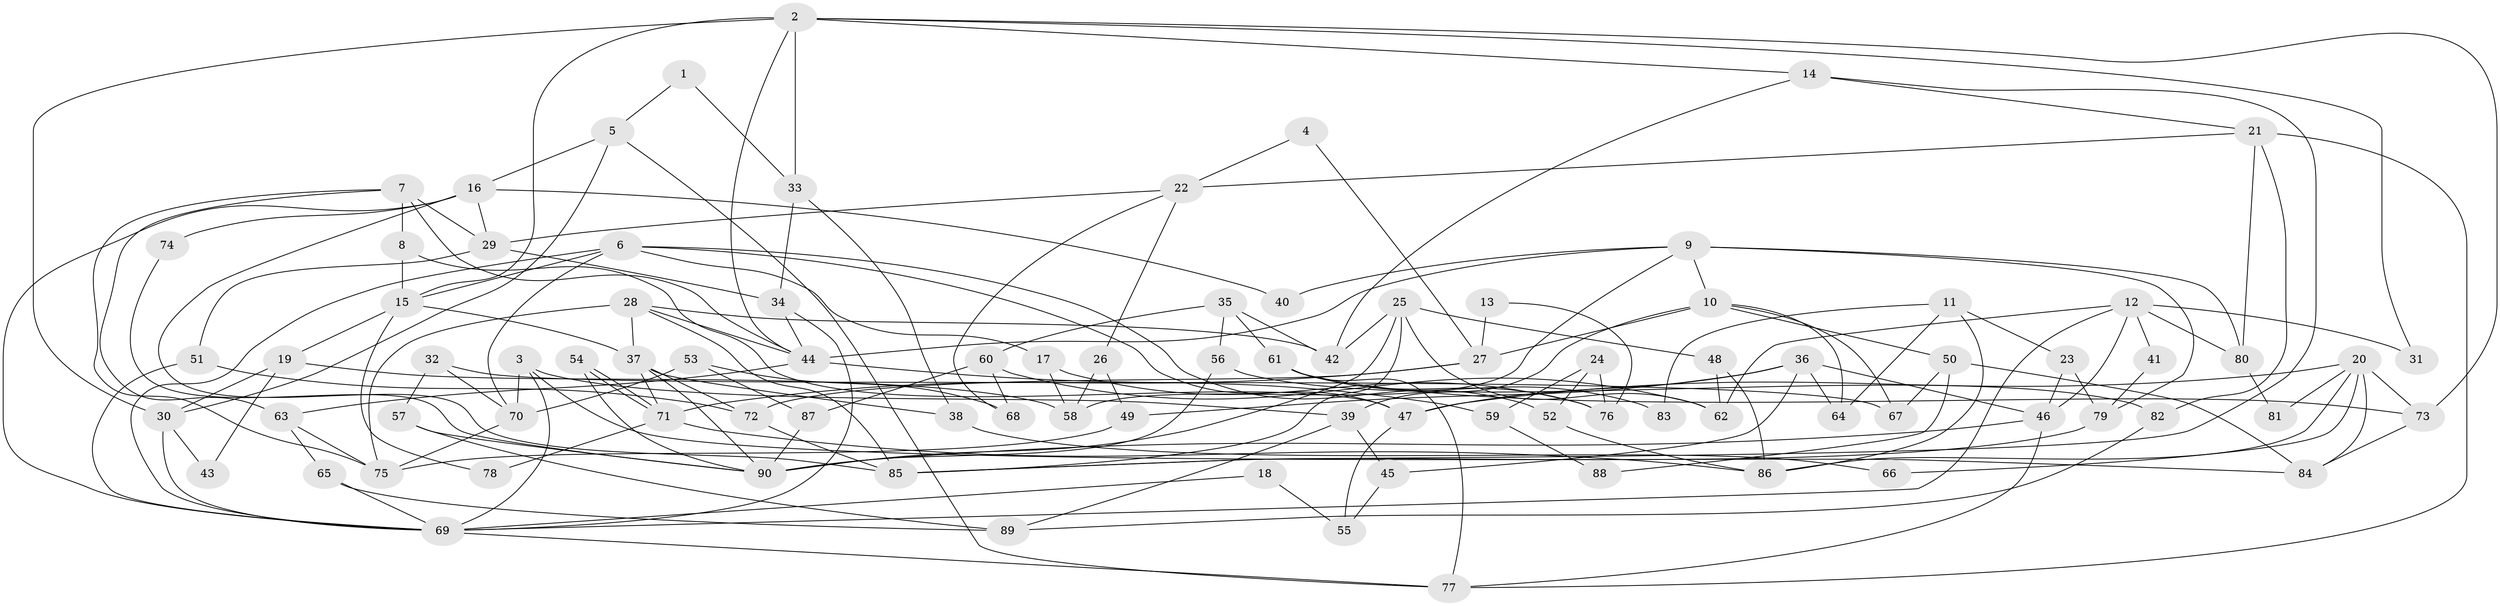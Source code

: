 // Generated by graph-tools (version 1.1) at 2025/50/03/09/25 03:50:08]
// undirected, 90 vertices, 180 edges
graph export_dot {
graph [start="1"]
  node [color=gray90,style=filled];
  1;
  2;
  3;
  4;
  5;
  6;
  7;
  8;
  9;
  10;
  11;
  12;
  13;
  14;
  15;
  16;
  17;
  18;
  19;
  20;
  21;
  22;
  23;
  24;
  25;
  26;
  27;
  28;
  29;
  30;
  31;
  32;
  33;
  34;
  35;
  36;
  37;
  38;
  39;
  40;
  41;
  42;
  43;
  44;
  45;
  46;
  47;
  48;
  49;
  50;
  51;
  52;
  53;
  54;
  55;
  56;
  57;
  58;
  59;
  60;
  61;
  62;
  63;
  64;
  65;
  66;
  67;
  68;
  69;
  70;
  71;
  72;
  73;
  74;
  75;
  76;
  77;
  78;
  79;
  80;
  81;
  82;
  83;
  84;
  85;
  86;
  87;
  88;
  89;
  90;
  1 -- 5;
  1 -- 33;
  2 -- 30;
  2 -- 15;
  2 -- 14;
  2 -- 31;
  2 -- 33;
  2 -- 44;
  2 -- 73;
  3 -- 84;
  3 -- 69;
  3 -- 39;
  3 -- 70;
  4 -- 22;
  4 -- 27;
  5 -- 30;
  5 -- 16;
  5 -- 77;
  6 -- 70;
  6 -- 69;
  6 -- 15;
  6 -- 17;
  6 -- 47;
  6 -- 52;
  7 -- 44;
  7 -- 75;
  7 -- 8;
  7 -- 29;
  7 -- 63;
  8 -- 47;
  8 -- 15;
  9 -- 44;
  9 -- 10;
  9 -- 40;
  9 -- 58;
  9 -- 79;
  9 -- 80;
  10 -- 67;
  10 -- 64;
  10 -- 27;
  10 -- 39;
  10 -- 50;
  11 -- 23;
  11 -- 86;
  11 -- 64;
  11 -- 83;
  12 -- 69;
  12 -- 80;
  12 -- 31;
  12 -- 41;
  12 -- 46;
  12 -- 62;
  13 -- 76;
  13 -- 27;
  14 -- 85;
  14 -- 21;
  14 -- 42;
  15 -- 19;
  15 -- 37;
  15 -- 78;
  16 -- 85;
  16 -- 29;
  16 -- 40;
  16 -- 69;
  16 -- 74;
  17 -- 58;
  17 -- 76;
  18 -- 55;
  18 -- 69;
  19 -- 58;
  19 -- 30;
  19 -- 43;
  20 -- 86;
  20 -- 73;
  20 -- 47;
  20 -- 66;
  20 -- 81;
  20 -- 84;
  21 -- 77;
  21 -- 22;
  21 -- 80;
  21 -- 82;
  22 -- 29;
  22 -- 26;
  22 -- 68;
  23 -- 46;
  23 -- 79;
  24 -- 52;
  24 -- 76;
  24 -- 59;
  25 -- 42;
  25 -- 62;
  25 -- 48;
  25 -- 85;
  25 -- 90;
  26 -- 49;
  26 -- 58;
  27 -- 72;
  27 -- 71;
  28 -- 37;
  28 -- 44;
  28 -- 42;
  28 -- 75;
  28 -- 85;
  29 -- 51;
  29 -- 34;
  30 -- 69;
  30 -- 43;
  32 -- 57;
  32 -- 70;
  32 -- 67;
  33 -- 34;
  33 -- 38;
  34 -- 69;
  34 -- 44;
  35 -- 56;
  35 -- 42;
  35 -- 60;
  35 -- 61;
  36 -- 47;
  36 -- 46;
  36 -- 45;
  36 -- 49;
  36 -- 64;
  37 -- 71;
  37 -- 38;
  37 -- 72;
  37 -- 90;
  38 -- 66;
  39 -- 45;
  39 -- 89;
  41 -- 79;
  44 -- 59;
  44 -- 63;
  45 -- 55;
  46 -- 90;
  46 -- 77;
  47 -- 55;
  48 -- 62;
  48 -- 86;
  49 -- 75;
  50 -- 84;
  50 -- 67;
  50 -- 88;
  51 -- 72;
  51 -- 69;
  52 -- 86;
  53 -- 70;
  53 -- 87;
  53 -- 68;
  54 -- 71;
  54 -- 71;
  54 -- 90;
  56 -- 90;
  56 -- 82;
  57 -- 90;
  57 -- 89;
  59 -- 88;
  60 -- 68;
  60 -- 62;
  60 -- 87;
  61 -- 77;
  61 -- 73;
  61 -- 76;
  61 -- 83;
  63 -- 65;
  63 -- 75;
  65 -- 69;
  65 -- 89;
  69 -- 77;
  70 -- 75;
  71 -- 78;
  71 -- 86;
  72 -- 85;
  73 -- 84;
  74 -- 90;
  79 -- 85;
  80 -- 81;
  82 -- 89;
  87 -- 90;
}
